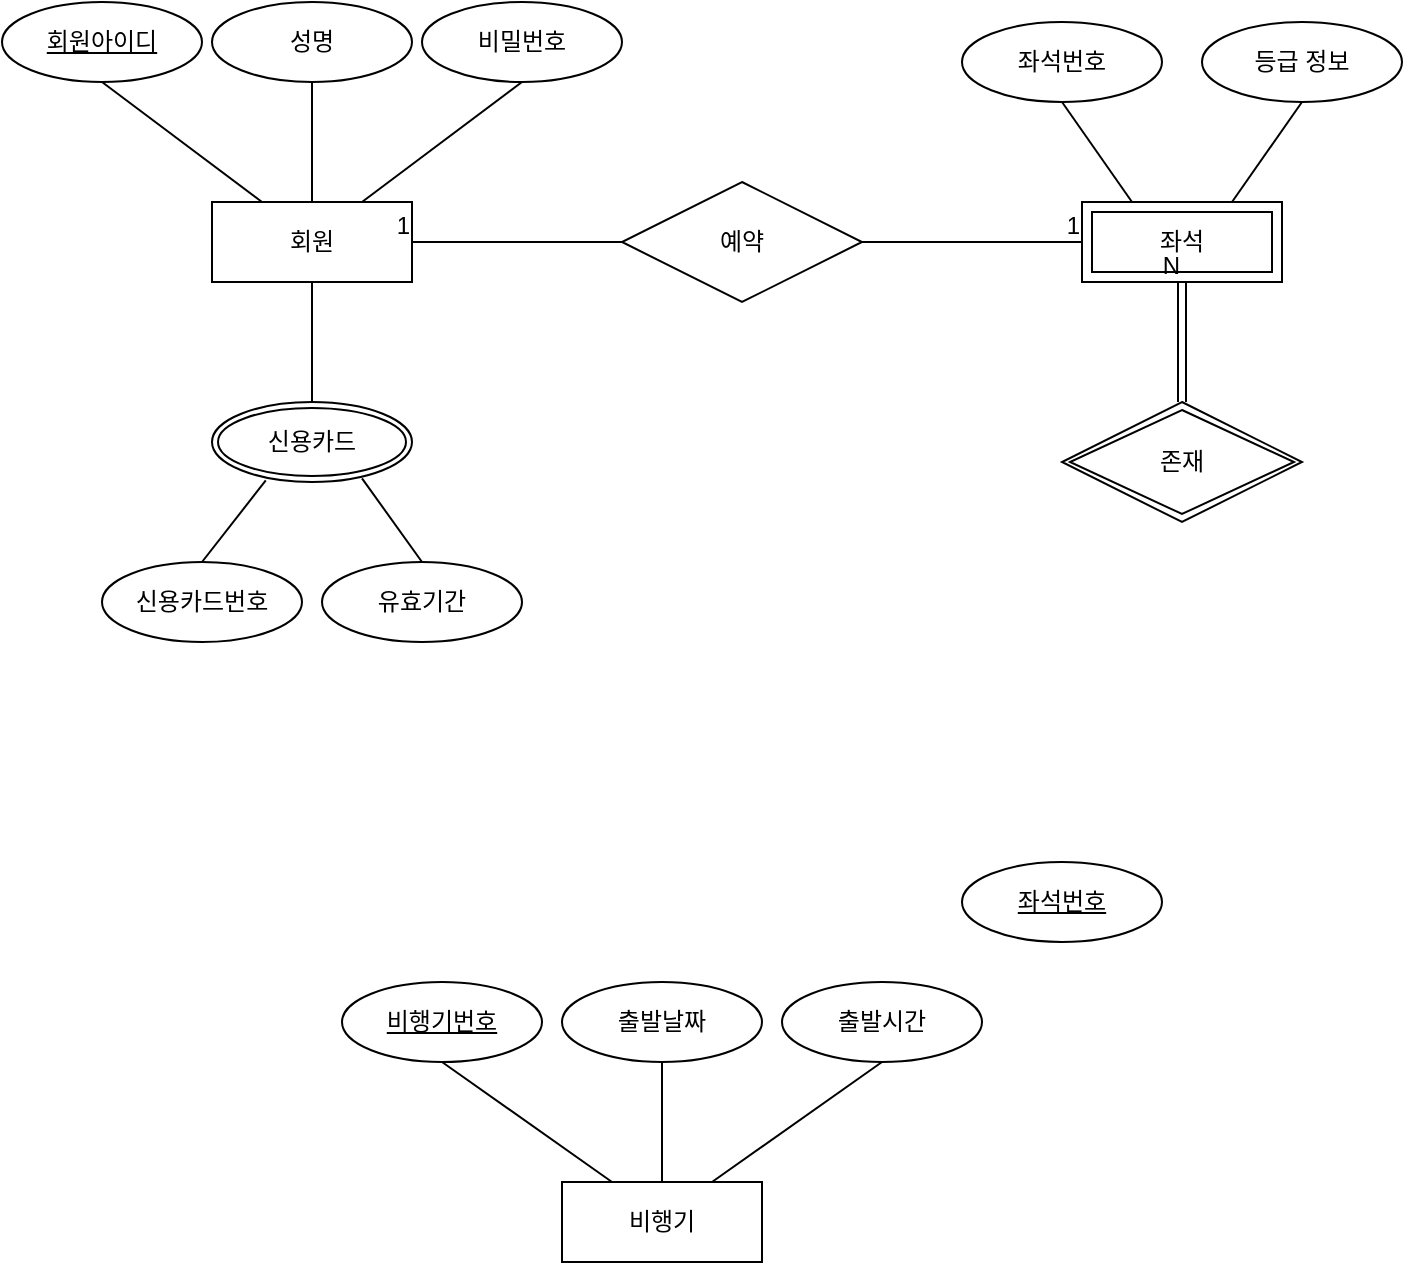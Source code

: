 <mxfile version="21.1.2" type="github">
  <diagram id="R2lEEEUBdFMjLlhIrx00" name="Page-1">
    <mxGraphModel dx="728" dy="884" grid="1" gridSize="10" guides="1" tooltips="1" connect="1" arrows="1" fold="1" page="1" pageScale="1" pageWidth="850" pageHeight="1100" math="0" shadow="0" extFonts="Permanent Marker^https://fonts.googleapis.com/css?family=Permanent+Marker">
      <root>
        <mxCell id="0" />
        <mxCell id="1" parent="0" />
        <mxCell id="bN52yXRRew8N1A0CIgdi-1" value="회원" style="whiteSpace=wrap;html=1;align=center;" vertex="1" parent="1">
          <mxGeometry x="145" y="360" width="100" height="40" as="geometry" />
        </mxCell>
        <mxCell id="bN52yXRRew8N1A0CIgdi-8" value="회원아이디" style="ellipse;whiteSpace=wrap;html=1;align=center;fontStyle=4;" vertex="1" parent="1">
          <mxGeometry x="40" y="260" width="100" height="40" as="geometry" />
        </mxCell>
        <mxCell id="bN52yXRRew8N1A0CIgdi-9" value="성명" style="ellipse;whiteSpace=wrap;html=1;align=center;" vertex="1" parent="1">
          <mxGeometry x="145" y="260" width="100" height="40" as="geometry" />
        </mxCell>
        <mxCell id="bN52yXRRew8N1A0CIgdi-10" value="비밀번호" style="ellipse;whiteSpace=wrap;html=1;align=center;rotation=0;" vertex="1" parent="1">
          <mxGeometry x="250" y="260" width="100" height="40" as="geometry" />
        </mxCell>
        <mxCell id="bN52yXRRew8N1A0CIgdi-12" value="비행기" style="whiteSpace=wrap;html=1;align=center;" vertex="1" parent="1">
          <mxGeometry x="320" y="850" width="100" height="40" as="geometry" />
        </mxCell>
        <mxCell id="bN52yXRRew8N1A0CIgdi-13" value="비행기번호" style="ellipse;whiteSpace=wrap;html=1;align=center;fontStyle=4;" vertex="1" parent="1">
          <mxGeometry x="210" y="750" width="100" height="40" as="geometry" />
        </mxCell>
        <mxCell id="bN52yXRRew8N1A0CIgdi-14" value="출발날짜" style="ellipse;whiteSpace=wrap;html=1;align=center;" vertex="1" parent="1">
          <mxGeometry x="320" y="750" width="100" height="40" as="geometry" />
        </mxCell>
        <mxCell id="bN52yXRRew8N1A0CIgdi-15" value="출발시간" style="ellipse;whiteSpace=wrap;html=1;align=center;" vertex="1" parent="1">
          <mxGeometry x="430" y="750" width="100" height="40" as="geometry" />
        </mxCell>
        <mxCell id="bN52yXRRew8N1A0CIgdi-20" value="유효기간" style="ellipse;whiteSpace=wrap;html=1;align=center;" vertex="1" parent="1">
          <mxGeometry x="200" y="540" width="100" height="40" as="geometry" />
        </mxCell>
        <mxCell id="bN52yXRRew8N1A0CIgdi-26" value="" style="endArrow=none;html=1;rounded=0;exitX=0.5;exitY=1;exitDx=0;exitDy=0;entryX=0.25;entryY=0;entryDx=0;entryDy=0;" edge="1" parent="1" source="bN52yXRRew8N1A0CIgdi-8" target="bN52yXRRew8N1A0CIgdi-1">
          <mxGeometry relative="1" as="geometry">
            <mxPoint x="20" y="330" as="sourcePoint" />
            <mxPoint x="180" y="330" as="targetPoint" />
          </mxGeometry>
        </mxCell>
        <mxCell id="bN52yXRRew8N1A0CIgdi-27" value="" style="endArrow=none;html=1;rounded=0;exitX=0.5;exitY=1;exitDx=0;exitDy=0;entryX=0.5;entryY=0;entryDx=0;entryDy=0;" edge="1" parent="1" source="bN52yXRRew8N1A0CIgdi-9" target="bN52yXRRew8N1A0CIgdi-1">
          <mxGeometry relative="1" as="geometry">
            <mxPoint x="220" y="550" as="sourcePoint" />
            <mxPoint x="380" y="550" as="targetPoint" />
          </mxGeometry>
        </mxCell>
        <mxCell id="bN52yXRRew8N1A0CIgdi-28" value="" style="endArrow=none;html=1;rounded=0;exitX=0.5;exitY=1;exitDx=0;exitDy=0;entryX=0.75;entryY=0;entryDx=0;entryDy=0;" edge="1" parent="1" source="bN52yXRRew8N1A0CIgdi-10" target="bN52yXRRew8N1A0CIgdi-1">
          <mxGeometry relative="1" as="geometry">
            <mxPoint x="220" y="550" as="sourcePoint" />
            <mxPoint x="380" y="550" as="targetPoint" />
          </mxGeometry>
        </mxCell>
        <mxCell id="bN52yXRRew8N1A0CIgdi-37" value="" style="endArrow=none;html=1;rounded=0;entryX=0.5;entryY=0;entryDx=0;entryDy=0;exitX=0.269;exitY=0.98;exitDx=0;exitDy=0;exitPerimeter=0;" edge="1" parent="1" source="bN52yXRRew8N1A0CIgdi-72">
          <mxGeometry relative="1" as="geometry">
            <mxPoint x="170" y="500.0" as="sourcePoint" />
            <mxPoint x="140" y="540.0" as="targetPoint" />
          </mxGeometry>
        </mxCell>
        <mxCell id="bN52yXRRew8N1A0CIgdi-38" value="" style="endArrow=none;html=1;rounded=0;exitX=0.75;exitY=0.954;exitDx=0;exitDy=0;entryX=0.5;entryY=0;entryDx=0;entryDy=0;exitPerimeter=0;" edge="1" parent="1" source="bN52yXRRew8N1A0CIgdi-72" target="bN52yXRRew8N1A0CIgdi-20">
          <mxGeometry relative="1" as="geometry">
            <mxPoint x="220" y="500.0" as="sourcePoint" />
            <mxPoint x="360" y="400" as="targetPoint" />
          </mxGeometry>
        </mxCell>
        <mxCell id="bN52yXRRew8N1A0CIgdi-46" value="" style="endArrow=none;html=1;rounded=0;exitX=0.5;exitY=1;exitDx=0;exitDy=0;entryX=0.75;entryY=0;entryDx=0;entryDy=0;" edge="1" parent="1" source="bN52yXRRew8N1A0CIgdi-15" target="bN52yXRRew8N1A0CIgdi-12">
          <mxGeometry relative="1" as="geometry">
            <mxPoint x="120" y="1040" as="sourcePoint" />
            <mxPoint x="280" y="1040" as="targetPoint" />
          </mxGeometry>
        </mxCell>
        <mxCell id="bN52yXRRew8N1A0CIgdi-47" value="" style="endArrow=none;html=1;rounded=0;exitX=0.5;exitY=1;exitDx=0;exitDy=0;entryX=0.5;entryY=0;entryDx=0;entryDy=0;" edge="1" parent="1" source="bN52yXRRew8N1A0CIgdi-14" target="bN52yXRRew8N1A0CIgdi-12">
          <mxGeometry relative="1" as="geometry">
            <mxPoint x="140" y="1010" as="sourcePoint" />
            <mxPoint x="280" y="1040" as="targetPoint" />
          </mxGeometry>
        </mxCell>
        <mxCell id="bN52yXRRew8N1A0CIgdi-48" value="" style="endArrow=none;html=1;rounded=0;exitX=0.5;exitY=1;exitDx=0;exitDy=0;entryX=0.25;entryY=0;entryDx=0;entryDy=0;" edge="1" parent="1" source="bN52yXRRew8N1A0CIgdi-13" target="bN52yXRRew8N1A0CIgdi-12">
          <mxGeometry relative="1" as="geometry">
            <mxPoint x="120" y="1040" as="sourcePoint" />
            <mxPoint x="280" y="1040" as="targetPoint" />
          </mxGeometry>
        </mxCell>
        <mxCell id="bN52yXRRew8N1A0CIgdi-16" value="예약" style="shape=rhombus;perimeter=rhombusPerimeter;whiteSpace=wrap;html=1;align=center;" vertex="1" parent="1">
          <mxGeometry x="350" y="350" width="120" height="60" as="geometry" />
        </mxCell>
        <mxCell id="bN52yXRRew8N1A0CIgdi-52" value="존재" style="shape=rhombus;double=1;perimeter=rhombusPerimeter;whiteSpace=wrap;html=1;align=center;" vertex="1" parent="1">
          <mxGeometry x="570" y="460" width="120" height="60" as="geometry" />
        </mxCell>
        <mxCell id="bN52yXRRew8N1A0CIgdi-60" value="좌석번호" style="ellipse;whiteSpace=wrap;html=1;align=center;fontStyle=4;" vertex="1" parent="1">
          <mxGeometry x="520" y="690" width="100" height="40" as="geometry" />
        </mxCell>
        <mxCell id="bN52yXRRew8N1A0CIgdi-61" value="등급 정보" style="ellipse;whiteSpace=wrap;html=1;align=center;" vertex="1" parent="1">
          <mxGeometry x="640" y="270" width="100" height="40" as="geometry" />
        </mxCell>
        <mxCell id="bN52yXRRew8N1A0CIgdi-66" value="" style="endArrow=none;html=1;rounded=0;entryX=1;entryY=0.5;entryDx=0;entryDy=0;exitX=0;exitY=0.5;exitDx=0;exitDy=0;" edge="1" parent="1" source="bN52yXRRew8N1A0CIgdi-16" target="bN52yXRRew8N1A0CIgdi-1">
          <mxGeometry relative="1" as="geometry">
            <mxPoint x="380" y="550" as="sourcePoint" />
            <mxPoint x="540" y="550" as="targetPoint" />
          </mxGeometry>
        </mxCell>
        <mxCell id="bN52yXRRew8N1A0CIgdi-67" value="1" style="resizable=0;html=1;whiteSpace=wrap;align=right;verticalAlign=bottom;" connectable="0" vertex="1" parent="bN52yXRRew8N1A0CIgdi-66">
          <mxGeometry x="1" relative="1" as="geometry" />
        </mxCell>
        <mxCell id="bN52yXRRew8N1A0CIgdi-72" value="신용카드" style="ellipse;shape=doubleEllipse;margin=3;whiteSpace=wrap;html=1;align=center;" vertex="1" parent="1">
          <mxGeometry x="145" y="460" width="100" height="40" as="geometry" />
        </mxCell>
        <mxCell id="bN52yXRRew8N1A0CIgdi-73" value="신용카드번호" style="ellipse;whiteSpace=wrap;html=1;align=center;" vertex="1" parent="1">
          <mxGeometry x="90" y="540" width="100" height="40" as="geometry" />
        </mxCell>
        <mxCell id="bN52yXRRew8N1A0CIgdi-74" value="" style="endArrow=none;html=1;rounded=0;exitX=0.5;exitY=1;exitDx=0;exitDy=0;entryX=0.5;entryY=0;entryDx=0;entryDy=0;" edge="1" parent="1" source="bN52yXRRew8N1A0CIgdi-1" target="bN52yXRRew8N1A0CIgdi-72">
          <mxGeometry relative="1" as="geometry">
            <mxPoint x="370" y="550" as="sourcePoint" />
            <mxPoint x="530" y="550" as="targetPoint" />
          </mxGeometry>
        </mxCell>
        <mxCell id="bN52yXRRew8N1A0CIgdi-75" value="좌석" style="shape=ext;margin=3;double=1;whiteSpace=wrap;html=1;align=center;" vertex="1" parent="1">
          <mxGeometry x="580" y="360" width="100" height="40" as="geometry" />
        </mxCell>
        <mxCell id="bN52yXRRew8N1A0CIgdi-76" value="" style="endArrow=none;html=1;rounded=0;entryX=0;entryY=0.5;entryDx=0;entryDy=0;exitX=1;exitY=0.5;exitDx=0;exitDy=0;" edge="1" parent="1" source="bN52yXRRew8N1A0CIgdi-16" target="bN52yXRRew8N1A0CIgdi-75">
          <mxGeometry relative="1" as="geometry">
            <mxPoint x="510" y="400" as="sourcePoint" />
            <mxPoint x="470" y="379.41" as="targetPoint" />
          </mxGeometry>
        </mxCell>
        <mxCell id="bN52yXRRew8N1A0CIgdi-77" value="1" style="resizable=0;html=1;whiteSpace=wrap;align=right;verticalAlign=bottom;" connectable="0" vertex="1" parent="bN52yXRRew8N1A0CIgdi-76">
          <mxGeometry x="1" relative="1" as="geometry" />
        </mxCell>
        <mxCell id="bN52yXRRew8N1A0CIgdi-80" value="좌석번호" style="ellipse;whiteSpace=wrap;html=1;align=center;" vertex="1" parent="1">
          <mxGeometry x="520" y="270" width="100" height="40" as="geometry" />
        </mxCell>
        <mxCell id="bN52yXRRew8N1A0CIgdi-84" value="" style="shape=link;html=1;rounded=0;entryX=0.5;entryY=1;entryDx=0;entryDy=0;exitX=0.5;exitY=0;exitDx=0;exitDy=0;" edge="1" parent="1" source="bN52yXRRew8N1A0CIgdi-52" target="bN52yXRRew8N1A0CIgdi-75">
          <mxGeometry relative="1" as="geometry">
            <mxPoint x="520" y="550" as="sourcePoint" />
            <mxPoint x="680" y="550" as="targetPoint" />
          </mxGeometry>
        </mxCell>
        <mxCell id="bN52yXRRew8N1A0CIgdi-85" value="N" style="resizable=0;html=1;whiteSpace=wrap;align=right;verticalAlign=bottom;" connectable="0" vertex="1" parent="bN52yXRRew8N1A0CIgdi-84">
          <mxGeometry x="1" relative="1" as="geometry" />
        </mxCell>
        <mxCell id="bN52yXRRew8N1A0CIgdi-86" value="" style="endArrow=none;html=1;rounded=0;exitX=0.5;exitY=1;exitDx=0;exitDy=0;entryX=0.25;entryY=0;entryDx=0;entryDy=0;" edge="1" parent="1" source="bN52yXRRew8N1A0CIgdi-80" target="bN52yXRRew8N1A0CIgdi-75">
          <mxGeometry relative="1" as="geometry">
            <mxPoint x="520" y="550" as="sourcePoint" />
            <mxPoint x="680" y="550" as="targetPoint" />
          </mxGeometry>
        </mxCell>
        <mxCell id="bN52yXRRew8N1A0CIgdi-87" value="" style="endArrow=none;html=1;rounded=0;exitX=0.5;exitY=1;exitDx=0;exitDy=0;entryX=0.75;entryY=0;entryDx=0;entryDy=0;" edge="1" parent="1" source="bN52yXRRew8N1A0CIgdi-61" target="bN52yXRRew8N1A0CIgdi-75">
          <mxGeometry relative="1" as="geometry">
            <mxPoint x="520" y="550" as="sourcePoint" />
            <mxPoint x="680" y="550" as="targetPoint" />
          </mxGeometry>
        </mxCell>
      </root>
    </mxGraphModel>
  </diagram>
</mxfile>
